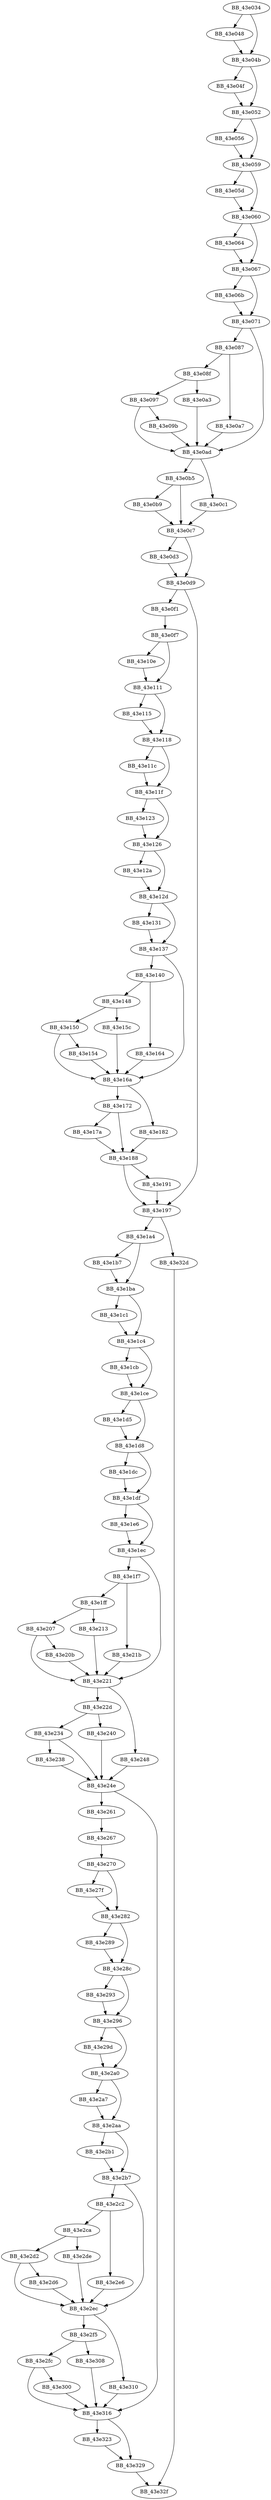DiGraph __control87{
BB_43e034->BB_43e048
BB_43e034->BB_43e04b
BB_43e048->BB_43e04b
BB_43e04b->BB_43e04f
BB_43e04b->BB_43e052
BB_43e04f->BB_43e052
BB_43e052->BB_43e056
BB_43e052->BB_43e059
BB_43e056->BB_43e059
BB_43e059->BB_43e05d
BB_43e059->BB_43e060
BB_43e05d->BB_43e060
BB_43e060->BB_43e064
BB_43e060->BB_43e067
BB_43e064->BB_43e067
BB_43e067->BB_43e06b
BB_43e067->BB_43e071
BB_43e06b->BB_43e071
BB_43e071->BB_43e087
BB_43e071->BB_43e0ad
BB_43e087->BB_43e08f
BB_43e087->BB_43e0a7
BB_43e08f->BB_43e097
BB_43e08f->BB_43e0a3
BB_43e097->BB_43e09b
BB_43e097->BB_43e0ad
BB_43e09b->BB_43e0ad
BB_43e0a3->BB_43e0ad
BB_43e0a7->BB_43e0ad
BB_43e0ad->BB_43e0b5
BB_43e0ad->BB_43e0c1
BB_43e0b5->BB_43e0b9
BB_43e0b5->BB_43e0c7
BB_43e0b9->BB_43e0c7
BB_43e0c1->BB_43e0c7
BB_43e0c7->BB_43e0d3
BB_43e0c7->BB_43e0d9
BB_43e0d3->BB_43e0d9
BB_43e0d9->BB_43e0f1
BB_43e0d9->BB_43e197
BB_43e0f1->BB_43e0f7
BB_43e0f7->BB_43e10e
BB_43e0f7->BB_43e111
BB_43e10e->BB_43e111
BB_43e111->BB_43e115
BB_43e111->BB_43e118
BB_43e115->BB_43e118
BB_43e118->BB_43e11c
BB_43e118->BB_43e11f
BB_43e11c->BB_43e11f
BB_43e11f->BB_43e123
BB_43e11f->BB_43e126
BB_43e123->BB_43e126
BB_43e126->BB_43e12a
BB_43e126->BB_43e12d
BB_43e12a->BB_43e12d
BB_43e12d->BB_43e131
BB_43e12d->BB_43e137
BB_43e131->BB_43e137
BB_43e137->BB_43e140
BB_43e137->BB_43e16a
BB_43e140->BB_43e148
BB_43e140->BB_43e164
BB_43e148->BB_43e150
BB_43e148->BB_43e15c
BB_43e150->BB_43e154
BB_43e150->BB_43e16a
BB_43e154->BB_43e16a
BB_43e15c->BB_43e16a
BB_43e164->BB_43e16a
BB_43e16a->BB_43e172
BB_43e16a->BB_43e182
BB_43e172->BB_43e17a
BB_43e172->BB_43e188
BB_43e17a->BB_43e188
BB_43e182->BB_43e188
BB_43e188->BB_43e191
BB_43e188->BB_43e197
BB_43e191->BB_43e197
BB_43e197->BB_43e1a4
BB_43e197->BB_43e32d
BB_43e1a4->BB_43e1b7
BB_43e1a4->BB_43e1ba
BB_43e1b7->BB_43e1ba
BB_43e1ba->BB_43e1c1
BB_43e1ba->BB_43e1c4
BB_43e1c1->BB_43e1c4
BB_43e1c4->BB_43e1cb
BB_43e1c4->BB_43e1ce
BB_43e1cb->BB_43e1ce
BB_43e1ce->BB_43e1d5
BB_43e1ce->BB_43e1d8
BB_43e1d5->BB_43e1d8
BB_43e1d8->BB_43e1dc
BB_43e1d8->BB_43e1df
BB_43e1dc->BB_43e1df
BB_43e1df->BB_43e1e6
BB_43e1df->BB_43e1ec
BB_43e1e6->BB_43e1ec
BB_43e1ec->BB_43e1f7
BB_43e1ec->BB_43e221
BB_43e1f7->BB_43e1ff
BB_43e1f7->BB_43e21b
BB_43e1ff->BB_43e207
BB_43e1ff->BB_43e213
BB_43e207->BB_43e20b
BB_43e207->BB_43e221
BB_43e20b->BB_43e221
BB_43e213->BB_43e221
BB_43e21b->BB_43e221
BB_43e221->BB_43e22d
BB_43e221->BB_43e248
BB_43e22d->BB_43e234
BB_43e22d->BB_43e240
BB_43e234->BB_43e238
BB_43e234->BB_43e24e
BB_43e238->BB_43e24e
BB_43e240->BB_43e24e
BB_43e248->BB_43e24e
BB_43e24e->BB_43e261
BB_43e24e->BB_43e316
BB_43e261->BB_43e267
BB_43e267->BB_43e270
BB_43e270->BB_43e27f
BB_43e270->BB_43e282
BB_43e27f->BB_43e282
BB_43e282->BB_43e289
BB_43e282->BB_43e28c
BB_43e289->BB_43e28c
BB_43e28c->BB_43e293
BB_43e28c->BB_43e296
BB_43e293->BB_43e296
BB_43e296->BB_43e29d
BB_43e296->BB_43e2a0
BB_43e29d->BB_43e2a0
BB_43e2a0->BB_43e2a7
BB_43e2a0->BB_43e2aa
BB_43e2a7->BB_43e2aa
BB_43e2aa->BB_43e2b1
BB_43e2aa->BB_43e2b7
BB_43e2b1->BB_43e2b7
BB_43e2b7->BB_43e2c2
BB_43e2b7->BB_43e2ec
BB_43e2c2->BB_43e2ca
BB_43e2c2->BB_43e2e6
BB_43e2ca->BB_43e2d2
BB_43e2ca->BB_43e2de
BB_43e2d2->BB_43e2d6
BB_43e2d2->BB_43e2ec
BB_43e2d6->BB_43e2ec
BB_43e2de->BB_43e2ec
BB_43e2e6->BB_43e2ec
BB_43e2ec->BB_43e2f5
BB_43e2ec->BB_43e310
BB_43e2f5->BB_43e2fc
BB_43e2f5->BB_43e308
BB_43e2fc->BB_43e300
BB_43e2fc->BB_43e316
BB_43e300->BB_43e316
BB_43e308->BB_43e316
BB_43e310->BB_43e316
BB_43e316->BB_43e323
BB_43e316->BB_43e329
BB_43e323->BB_43e329
BB_43e329->BB_43e32f
BB_43e32d->BB_43e32f
}
